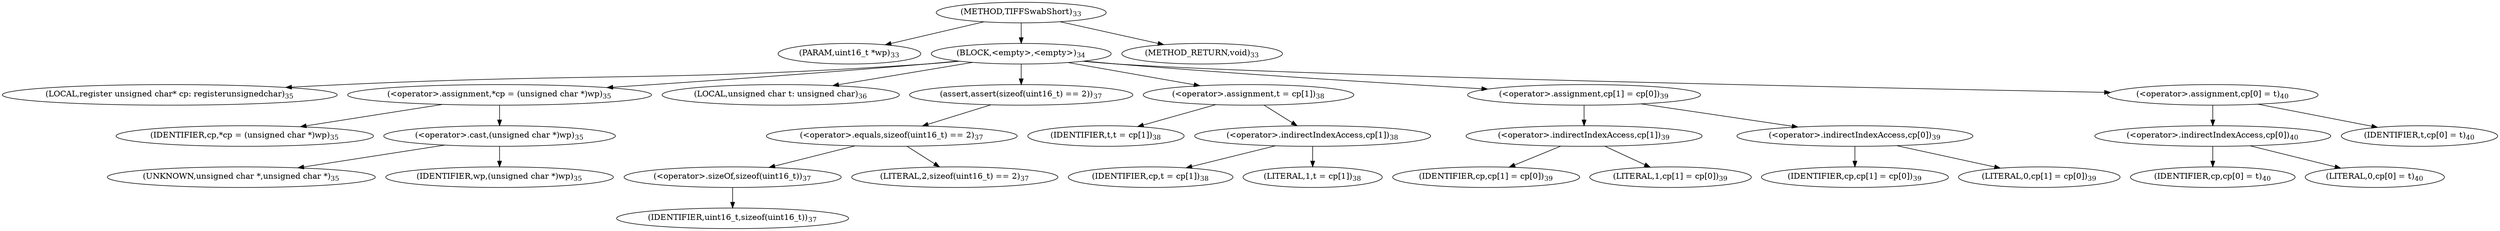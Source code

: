 digraph "TIFFSwabShort" {  
"34278" [label = <(METHOD,TIFFSwabShort)<SUB>33</SUB>> ]
"34279" [label = <(PARAM,uint16_t *wp)<SUB>33</SUB>> ]
"34280" [label = <(BLOCK,&lt;empty&gt;,&lt;empty&gt;)<SUB>34</SUB>> ]
"34281" [label = <(LOCAL,register unsigned char* cp: registerunsignedchar)<SUB>35</SUB>> ]
"34282" [label = <(&lt;operator&gt;.assignment,*cp = (unsigned char *)wp)<SUB>35</SUB>> ]
"34283" [label = <(IDENTIFIER,cp,*cp = (unsigned char *)wp)<SUB>35</SUB>> ]
"34284" [label = <(&lt;operator&gt;.cast,(unsigned char *)wp)<SUB>35</SUB>> ]
"34285" [label = <(UNKNOWN,unsigned char *,unsigned char *)<SUB>35</SUB>> ]
"34286" [label = <(IDENTIFIER,wp,(unsigned char *)wp)<SUB>35</SUB>> ]
"34287" [label = <(LOCAL,unsigned char t: unsigned char)<SUB>36</SUB>> ]
"34288" [label = <(assert,assert(sizeof(uint16_t) == 2))<SUB>37</SUB>> ]
"34289" [label = <(&lt;operator&gt;.equals,sizeof(uint16_t) == 2)<SUB>37</SUB>> ]
"34290" [label = <(&lt;operator&gt;.sizeOf,sizeof(uint16_t))<SUB>37</SUB>> ]
"34291" [label = <(IDENTIFIER,uint16_t,sizeof(uint16_t))<SUB>37</SUB>> ]
"34292" [label = <(LITERAL,2,sizeof(uint16_t) == 2)<SUB>37</SUB>> ]
"34293" [label = <(&lt;operator&gt;.assignment,t = cp[1])<SUB>38</SUB>> ]
"34294" [label = <(IDENTIFIER,t,t = cp[1])<SUB>38</SUB>> ]
"34295" [label = <(&lt;operator&gt;.indirectIndexAccess,cp[1])<SUB>38</SUB>> ]
"34296" [label = <(IDENTIFIER,cp,t = cp[1])<SUB>38</SUB>> ]
"34297" [label = <(LITERAL,1,t = cp[1])<SUB>38</SUB>> ]
"34298" [label = <(&lt;operator&gt;.assignment,cp[1] = cp[0])<SUB>39</SUB>> ]
"34299" [label = <(&lt;operator&gt;.indirectIndexAccess,cp[1])<SUB>39</SUB>> ]
"34300" [label = <(IDENTIFIER,cp,cp[1] = cp[0])<SUB>39</SUB>> ]
"34301" [label = <(LITERAL,1,cp[1] = cp[0])<SUB>39</SUB>> ]
"34302" [label = <(&lt;operator&gt;.indirectIndexAccess,cp[0])<SUB>39</SUB>> ]
"34303" [label = <(IDENTIFIER,cp,cp[1] = cp[0])<SUB>39</SUB>> ]
"34304" [label = <(LITERAL,0,cp[1] = cp[0])<SUB>39</SUB>> ]
"34305" [label = <(&lt;operator&gt;.assignment,cp[0] = t)<SUB>40</SUB>> ]
"34306" [label = <(&lt;operator&gt;.indirectIndexAccess,cp[0])<SUB>40</SUB>> ]
"34307" [label = <(IDENTIFIER,cp,cp[0] = t)<SUB>40</SUB>> ]
"34308" [label = <(LITERAL,0,cp[0] = t)<SUB>40</SUB>> ]
"34309" [label = <(IDENTIFIER,t,cp[0] = t)<SUB>40</SUB>> ]
"34310" [label = <(METHOD_RETURN,void)<SUB>33</SUB>> ]
  "34278" -> "34279" 
  "34278" -> "34280" 
  "34278" -> "34310" 
  "34280" -> "34281" 
  "34280" -> "34282" 
  "34280" -> "34287" 
  "34280" -> "34288" 
  "34280" -> "34293" 
  "34280" -> "34298" 
  "34280" -> "34305" 
  "34282" -> "34283" 
  "34282" -> "34284" 
  "34284" -> "34285" 
  "34284" -> "34286" 
  "34288" -> "34289" 
  "34289" -> "34290" 
  "34289" -> "34292" 
  "34290" -> "34291" 
  "34293" -> "34294" 
  "34293" -> "34295" 
  "34295" -> "34296" 
  "34295" -> "34297" 
  "34298" -> "34299" 
  "34298" -> "34302" 
  "34299" -> "34300" 
  "34299" -> "34301" 
  "34302" -> "34303" 
  "34302" -> "34304" 
  "34305" -> "34306" 
  "34305" -> "34309" 
  "34306" -> "34307" 
  "34306" -> "34308" 
}
